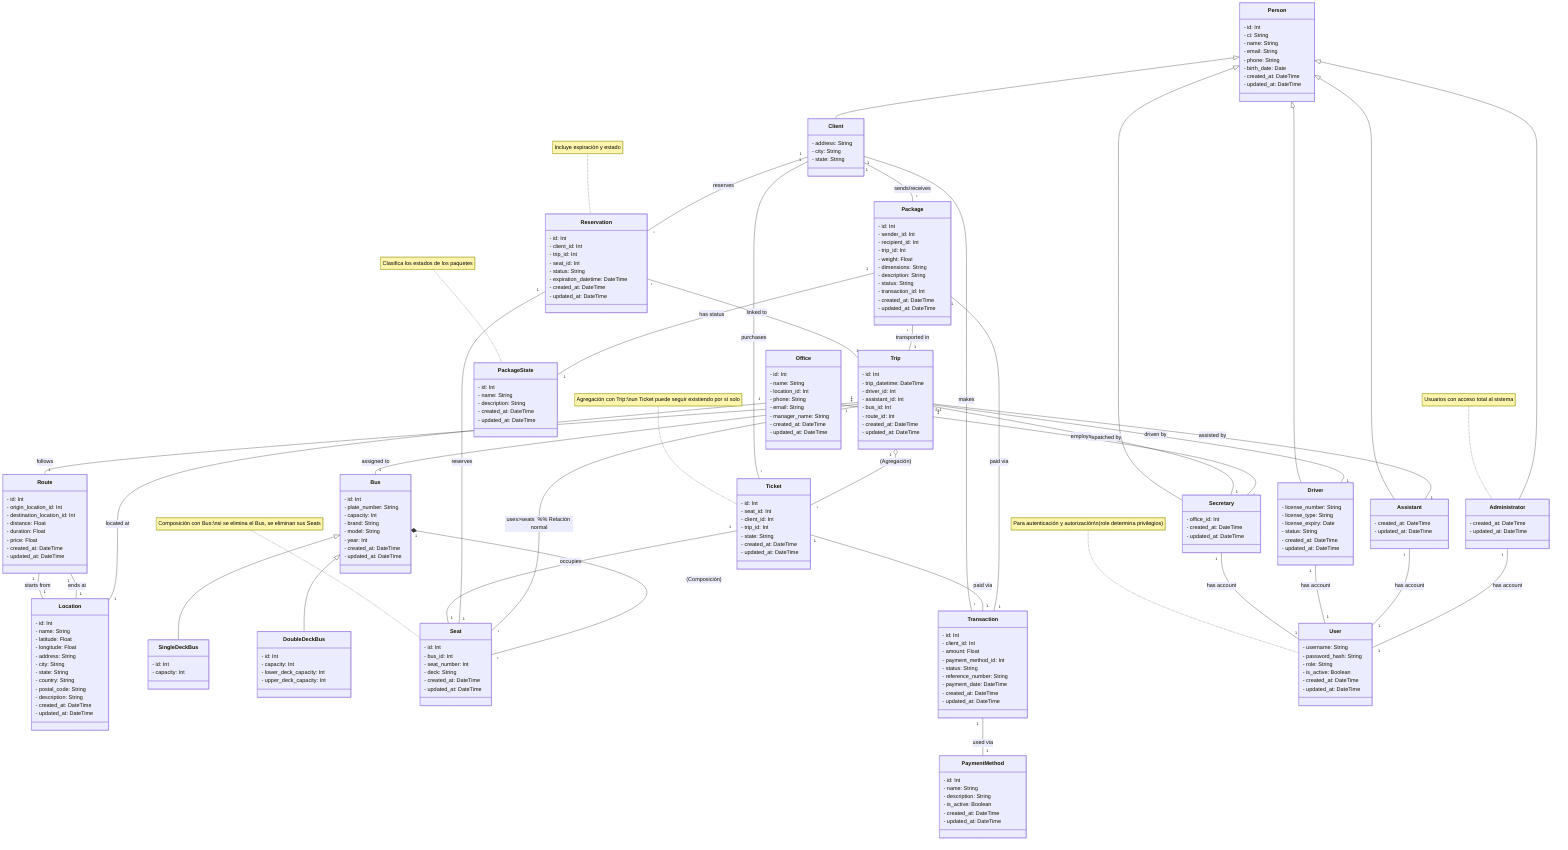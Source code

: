 classDiagram
    %% Clase base Persona
    class Person {
        - id: Int
        - ci: String
        - name: String
        - email: String
        - phone: String
        - birth_date: Date
        - created_at: DateTime
        - updated_at: DateTime
    }

    %% Clases principales
    class Client {
        - address: String
        - city: String
        - state: String
    }

    class Ticket {
        - id: Int
        - seat_id: Int
        - client_id: Int
        - trip_id: Int
        - state: String
        - created_at: DateTime
        - updated_at: DateTime
    }

    class Trip {
        - id: Int
        - trip_datetime: DateTime
        - driver_id: Int
        - assistant_id: Int
        - bus_id: Int
        - route_id: Int
        - created_at: DateTime
        - updated_at: DateTime
    }

    class Route {
        - id: Int
        - origin_location_id: Int
        - destination_location_id: Int
        - distance: Float
        - duration: Float
        - price: Float
        - created_at: DateTime
        - updated_at: DateTime
    }

    class Location {
        - id: Int
        - name: String
        - latitude: Float
        - longitude: Float
        - address: String
        - city: String
        - state: String
        - country: String
        - postal_code: String
        - description: String
        - created_at: DateTime
        - updated_at: DateTime
    }

    class Bus {
        - id: Int
        - plate_number: String
        - capacity: Int
        - brand: String
        - model: String
        - year: Int
        - created_at: DateTime
        - updated_at: DateTime
    }

    class SingleDeckBus {
        - id: Int
        - capacity: Int
    }

    class DoubleDeckBus {
        - id: Int
        - capacity: Int
        - lower_deck_capacity: Int
        - upper_deck_capacity: Int
    }

    class Seat {
        - id: Int
        - bus_id: Int
        - seat_number: Int
        - deck: String
        - created_at: DateTime
        - updated_at: DateTime
    }

    class Reservation {
        - id: Int
        - client_id: Int
        - trip_id: Int
        - seat_id: Int
        - status: String
        - expiration_datetime: DateTime
        - created_at: DateTime
        - updated_at: DateTime
    }

    class Package {
        - id: Int
        - sender_id: Int
        - recipient_id: Int
        - trip_id: Int
        - weight: Float
        - dimensions: String
        - description: String
        - status: String
        - transaction_id: Int
        - created_at: DateTime
        - updated_at: DateTime
    }

    class PackageState {
        - id: Int
        - name: String
        - description: String
        - created_at: DateTime
        - updated_at: DateTime
    }

    class Office {
        - id: Int
        - name: String
        - location_id: Int
        - phone: String
        - email: String
        - manager_name: String
        - created_at: DateTime
        - updated_at: DateTime
    }

    class Secretary {
        - office_id: Int
        - created_at: DateTime
        - updated_at: DateTime
    }

    class Driver {
        - license_number: String
        - license_type: String
        - license_expiry: Date
        - status: String
        - created_at: DateTime
        - updated_at: DateTime
    }

    class Assistant {
        - created_at: DateTime
        - updated_at: DateTime
    }

    class Administrator {
        - created_at: DateTime
        - updated_at: DateTime
    }

    class PaymentMethod {
        - id: Int
        - name: String
        - description: String
        - is_active: Boolean
        - created_at: DateTime
        - updated_at: DateTime
    }

    class Transaction {
        - id: Int
        - client_id: Int
        - amount: Float
        - payment_method_id: Int
        - status: String
        - reference_number: String
        - payment_date: DateTime
        - created_at: DateTime
        - updated_at: DateTime
    }

    class User {
        - username: String
        - password_hash: String
        - role: String
        - is_active: Boolean
        - created_at: DateTime
        - updated_at: DateTime
    }

    %% Relaciones (herencia, composición, agregación y demás)
    Person <|-- Client
    Person <|-- Secretary
    Person <|-- Driver
    Person <|-- Assistant
    Person <|-- Administrator

    Client "1" -- "*" Ticket : purchases
    Client "1" -- "*" Reservation : reserves
    Client "1" -- "*" Package : sends/receives
    Client "1" -- "*" Transaction : makes

    %% Agregación (rombo vacío) desde Trip a Ticket
    Trip "1" o-- "*" Ticket : (Agregación)

    Ticket "1" -- "1" Seat : occupies
    Ticket "1" -- "1" Transaction : paid via

    Reservation "*" -- "1" Trip : linked to
    Reservation "1" -- "1" Seat : reserves

    Trip "1" -- "1" Route : follows
    Trip "1" -- "1" Bus : assigned to
    Trip "1" -- "1" Driver : driven by
    Trip "0..1" -- "1" Assistant : assisted by
    Trip "1" -- "1" Secretary : dispatched by
    Trip "*" -- "*" Seat : uses>seats  %% Relación normal

    Route "1" -- "1" Location : starts from
    Route "1" -- "1" Location : ends at

    %% Composición (rombo lleno) desde Bus a Seat
    Bus "1" *-- "*" Seat : (Composición)

    Package "*" -- "1" Trip : transported in
    Package "1" -- "1" Transaction : paid via
    Package "1" -- "1" PackageState : has status

    %% Relaciones de autenticación
    Secretary "1" -- "1" User : has account
    Driver "1" -- "1" User : has account
    Assistant "1" -- "1" User : has account
    Administrator "1" -- "1" User : has account

    Office "1" -- "*" Secretary : employs
    Office "1" -- "1" Location : located at

    Transaction "1" -- "1" PaymentMethod : used via

    Bus <|-- SingleDeckBus
    Bus <|-- DoubleDeckBus

    %% Notas
    note for Seat "Composición con Bus:\nsi se elimina el Bus, se eliminan sus Seats"
    note for Ticket "Agregación con Trip:\nun Ticket puede seguir existiendo por sí solo"
    note for Administrator "Usuarios con acceso total al sistema"
    note for Reservation "Incluye expiración y estado"
    note for User "Para autenticación y autorización\n(role determina privilegios)"
    note for PackageState "Clasifica los estados de los paquetes"